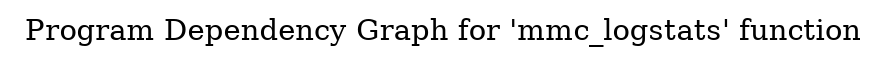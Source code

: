 digraph "Program Dependency Graph for 'mmc_logstats' function" {
	label="Program Dependency Graph for 'mmc_logstats' function";

}
